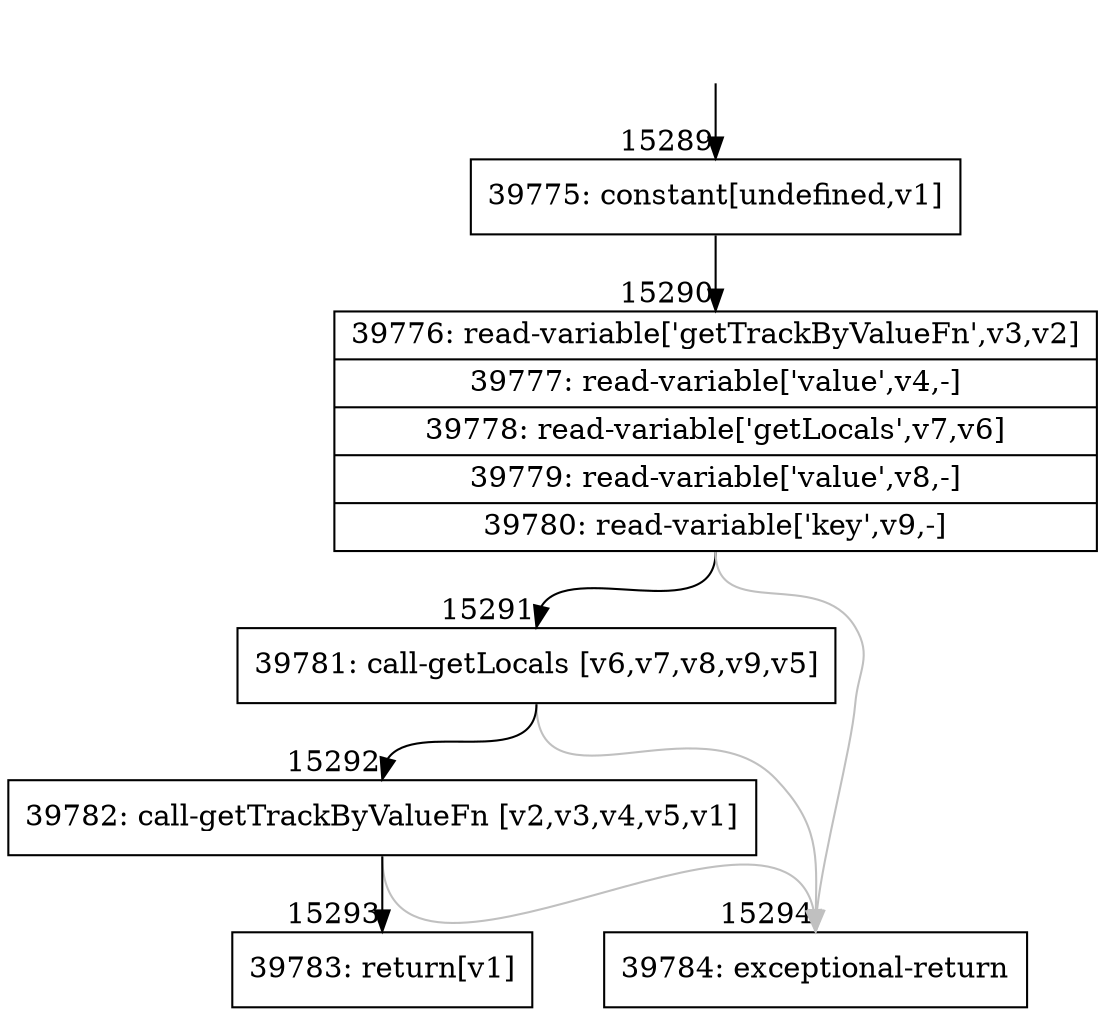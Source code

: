 digraph {
rankdir="TD"
BB_entry1232[shape=none,label=""];
BB_entry1232 -> BB15289 [tailport=s, headport=n, headlabel="    15289"]
BB15289 [shape=record label="{39775: constant[undefined,v1]}" ] 
BB15289 -> BB15290 [tailport=s, headport=n, headlabel="      15290"]
BB15290 [shape=record label="{39776: read-variable['getTrackByValueFn',v3,v2]|39777: read-variable['value',v4,-]|39778: read-variable['getLocals',v7,v6]|39779: read-variable['value',v8,-]|39780: read-variable['key',v9,-]}" ] 
BB15290 -> BB15291 [tailport=s, headport=n, headlabel="      15291"]
BB15290 -> BB15294 [tailport=s, headport=n, color=gray, headlabel="      15294"]
BB15291 [shape=record label="{39781: call-getLocals [v6,v7,v8,v9,v5]}" ] 
BB15291 -> BB15292 [tailport=s, headport=n, headlabel="      15292"]
BB15291 -> BB15294 [tailport=s, headport=n, color=gray]
BB15292 [shape=record label="{39782: call-getTrackByValueFn [v2,v3,v4,v5,v1]}" ] 
BB15292 -> BB15293 [tailport=s, headport=n, headlabel="      15293"]
BB15292 -> BB15294 [tailport=s, headport=n, color=gray]
BB15293 [shape=record label="{39783: return[v1]}" ] 
BB15294 [shape=record label="{39784: exceptional-return}" ] 
//#$~ 25991
}

